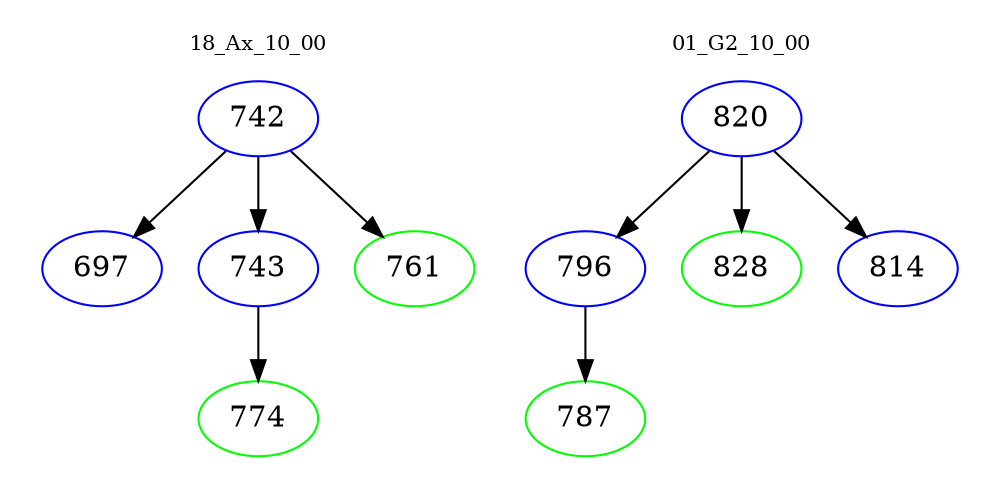 digraph{
subgraph cluster_0 {
color = white
label = "18_Ax_10_00";
fontsize=10;
T0_742 [label="742", color="blue"]
T0_742 -> T0_697 [color="black"]
T0_697 [label="697", color="blue"]
T0_742 -> T0_743 [color="black"]
T0_743 [label="743", color="blue"]
T0_743 -> T0_774 [color="black"]
T0_774 [label="774", color="green"]
T0_742 -> T0_761 [color="black"]
T0_761 [label="761", color="green"]
}
subgraph cluster_1 {
color = white
label = "01_G2_10_00";
fontsize=10;
T1_820 [label="820", color="blue"]
T1_820 -> T1_796 [color="black"]
T1_796 [label="796", color="blue"]
T1_796 -> T1_787 [color="black"]
T1_787 [label="787", color="green"]
T1_820 -> T1_828 [color="black"]
T1_828 [label="828", color="green"]
T1_820 -> T1_814 [color="black"]
T1_814 [label="814", color="blue"]
}
}
